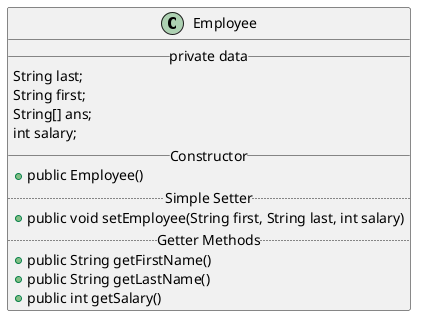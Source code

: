 @startuml
class Employee{
__private data__
String last;
String first;
String[] ans;
int salary;
__Constructor__
+public Employee()
..Simple Setter..
+public void setEmployee(String first, String last, int salary)
..Getter Methods..
+public String getFirstName()
+public String getLastName()
+public int getSalary()
}
@enduml